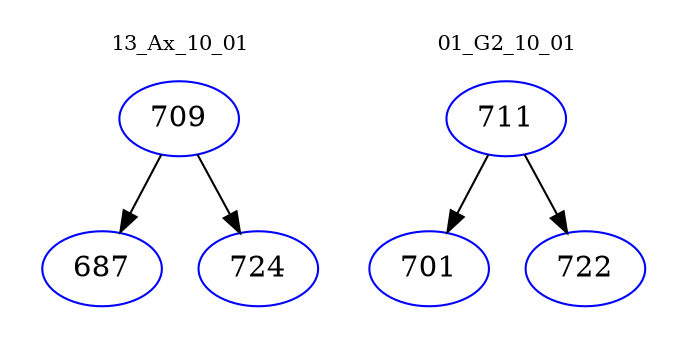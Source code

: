 digraph{
subgraph cluster_0 {
color = white
label = "13_Ax_10_01";
fontsize=10;
T0_709 [label="709", color="blue"]
T0_709 -> T0_687 [color="black"]
T0_687 [label="687", color="blue"]
T0_709 -> T0_724 [color="black"]
T0_724 [label="724", color="blue"]
}
subgraph cluster_1 {
color = white
label = "01_G2_10_01";
fontsize=10;
T1_711 [label="711", color="blue"]
T1_711 -> T1_701 [color="black"]
T1_701 [label="701", color="blue"]
T1_711 -> T1_722 [color="black"]
T1_722 [label="722", color="blue"]
}
}
